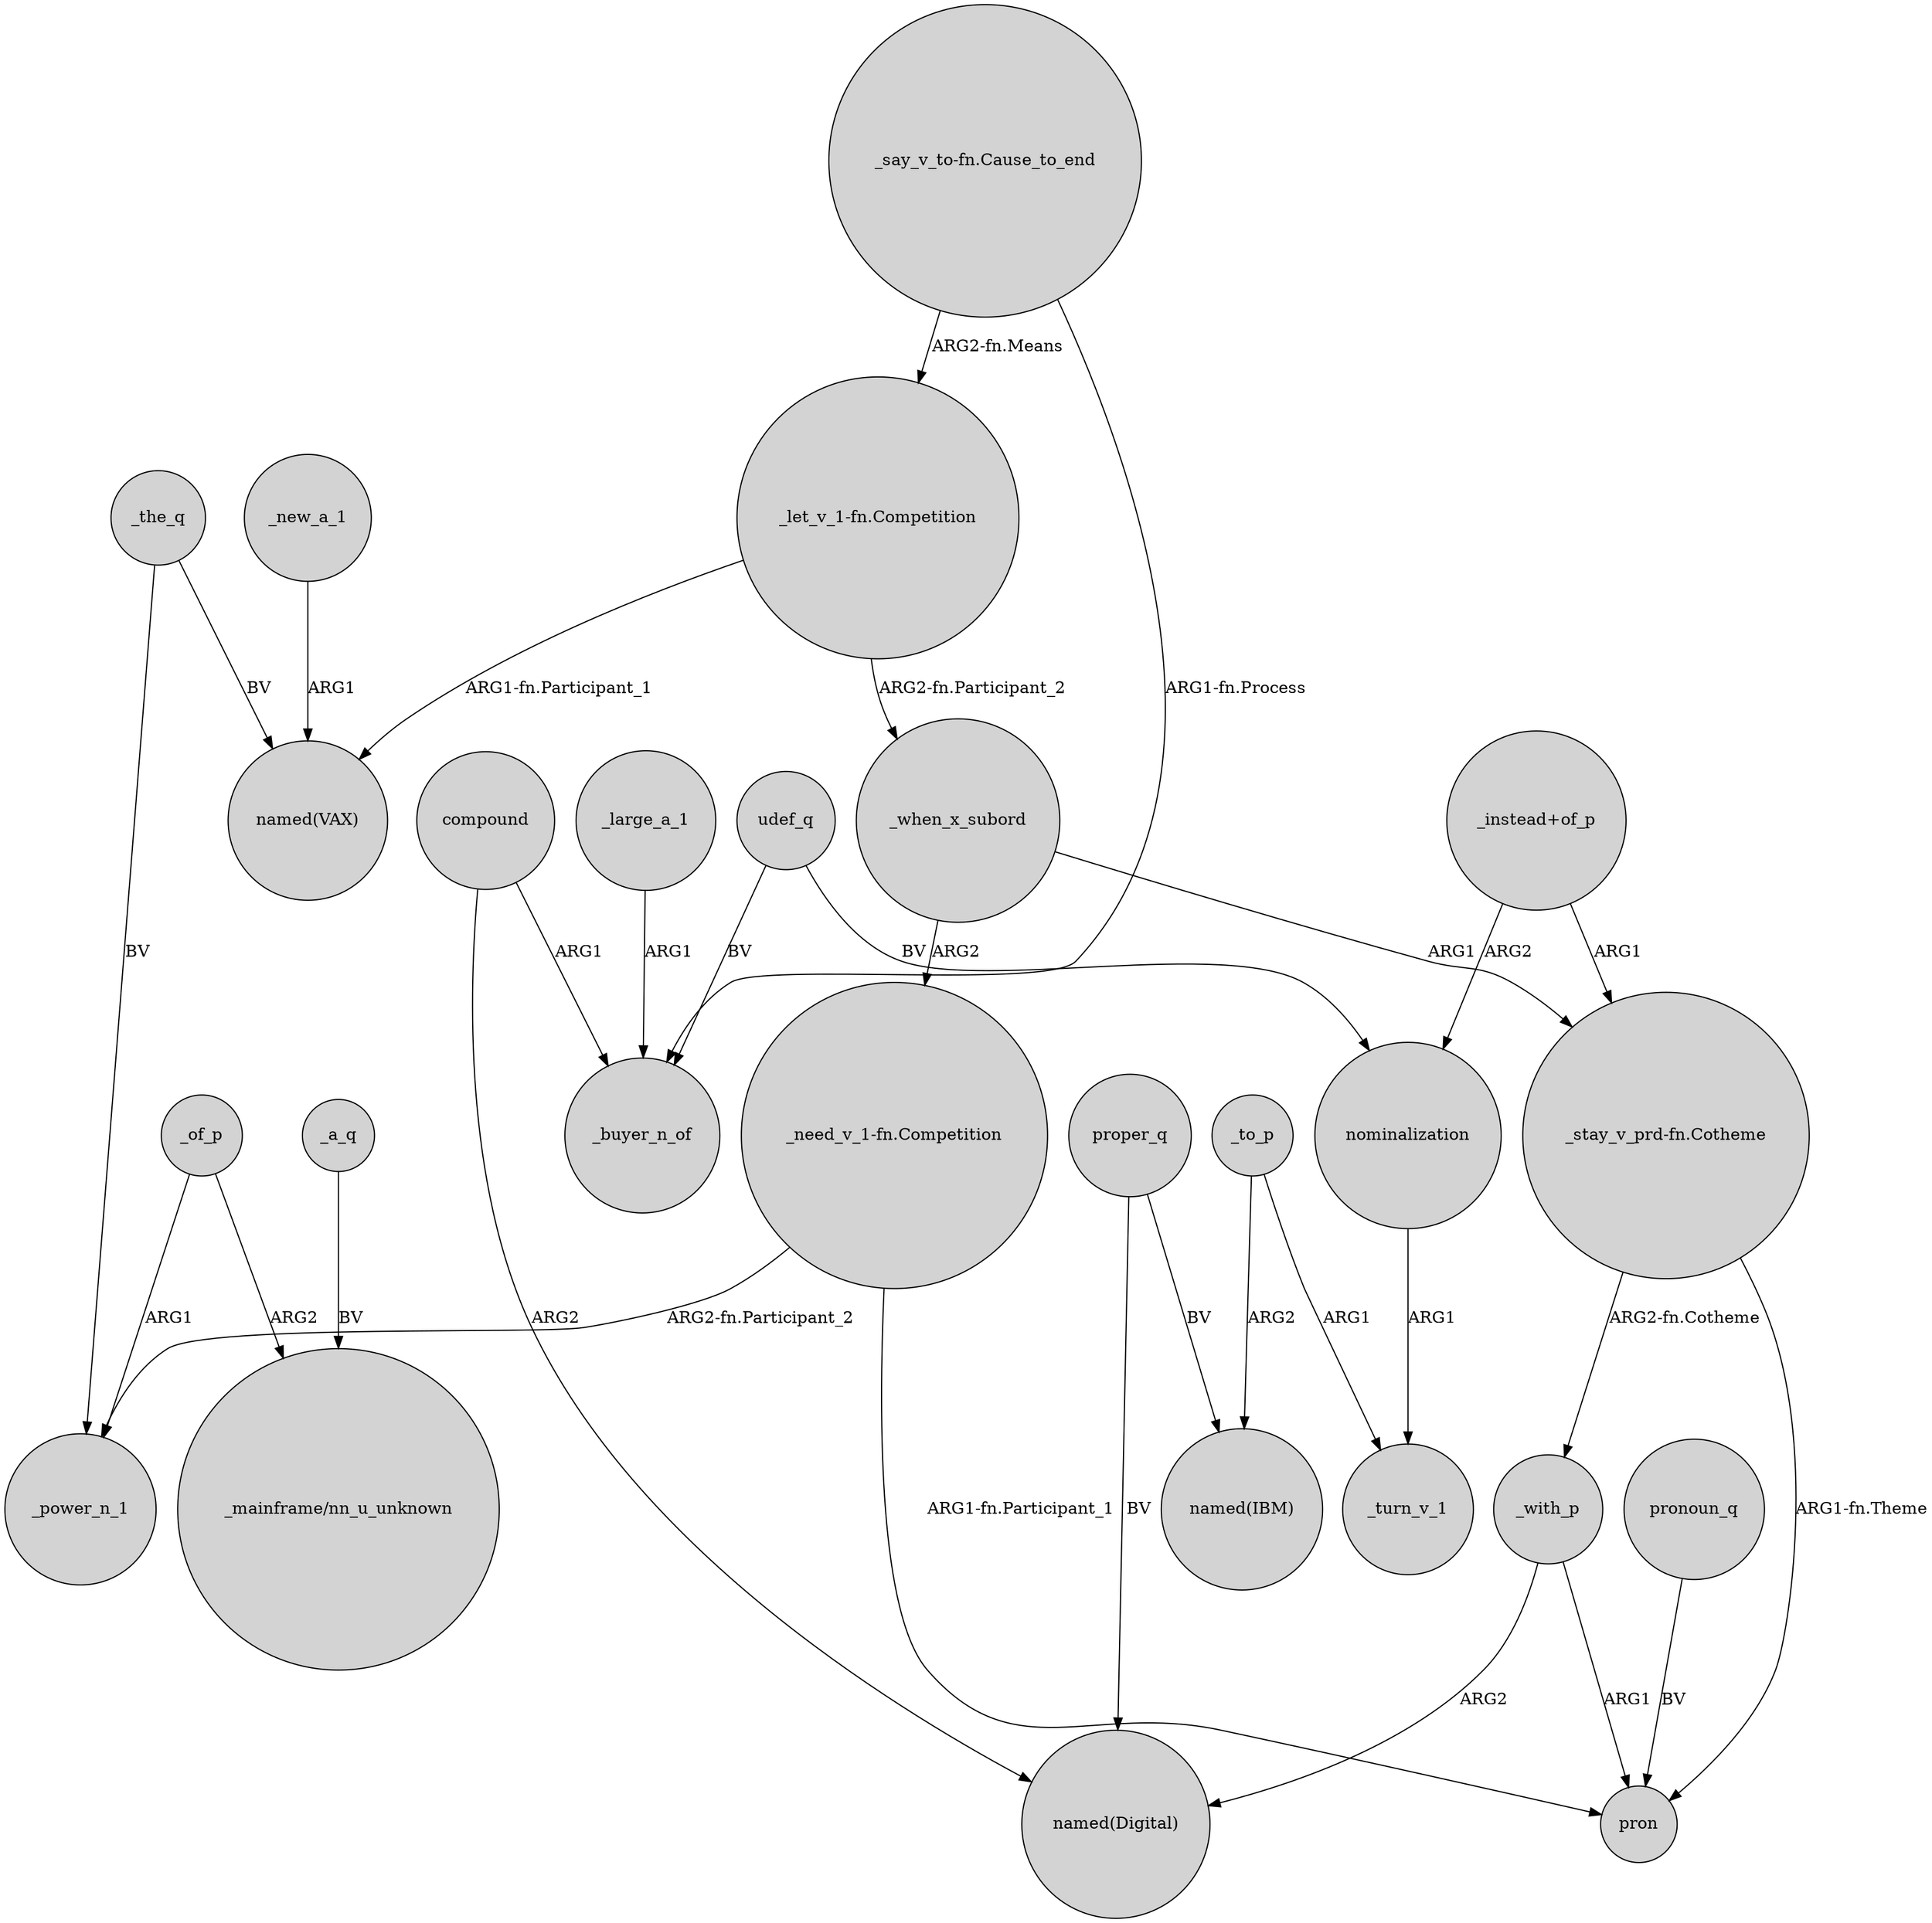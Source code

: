 digraph {
	node [shape=circle style=filled]
	_the_q -> _power_n_1 [label=BV]
	_large_a_1 -> _buyer_n_of [label=ARG1]
	"_say_v_to-fn.Cause_to_end" -> _buyer_n_of [label="ARG1-fn.Process"]
	udef_q -> _buyer_n_of [label=BV]
	"_stay_v_prd-fn.Cotheme" -> _with_p [label="ARG2-fn.Cotheme"]
	"_stay_v_prd-fn.Cotheme" -> pron [label="ARG1-fn.Theme"]
	_of_p -> _power_n_1 [label=ARG1]
	_a_q -> "_mainframe/nn_u_unknown" [label=BV]
	_to_p -> _turn_v_1 [label=ARG1]
	udef_q -> nominalization [label=BV]
	proper_q -> "named(IBM)" [label=BV]
	"_say_v_to-fn.Cause_to_end" -> "_let_v_1-fn.Competition" [label="ARG2-fn.Means"]
	"_need_v_1-fn.Competition" -> pron [label="ARG1-fn.Participant_1"]
	proper_q -> "named(Digital)" [label=BV]
	pronoun_q -> pron [label=BV]
	_when_x_subord -> "_need_v_1-fn.Competition" [label=ARG2]
	_the_q -> "named(VAX)" [label=BV]
	compound -> _buyer_n_of [label=ARG1]
	_to_p -> "named(IBM)" [label=ARG2]
	"_need_v_1-fn.Competition" -> _power_n_1 [label="ARG2-fn.Participant_2"]
	_new_a_1 -> "named(VAX)" [label=ARG1]
	_with_p -> pron [label=ARG1]
	_when_x_subord -> "_stay_v_prd-fn.Cotheme" [label=ARG1]
	compound -> "named(Digital)" [label=ARG2]
	"_let_v_1-fn.Competition" -> _when_x_subord [label="ARG2-fn.Participant_2"]
	_of_p -> "_mainframe/nn_u_unknown" [label=ARG2]
	"_instead+of_p" -> "_stay_v_prd-fn.Cotheme" [label=ARG1]
	_with_p -> "named(Digital)" [label=ARG2]
	nominalization -> _turn_v_1 [label=ARG1]
	"_instead+of_p" -> nominalization [label=ARG2]
	"_let_v_1-fn.Competition" -> "named(VAX)" [label="ARG1-fn.Participant_1"]
}
